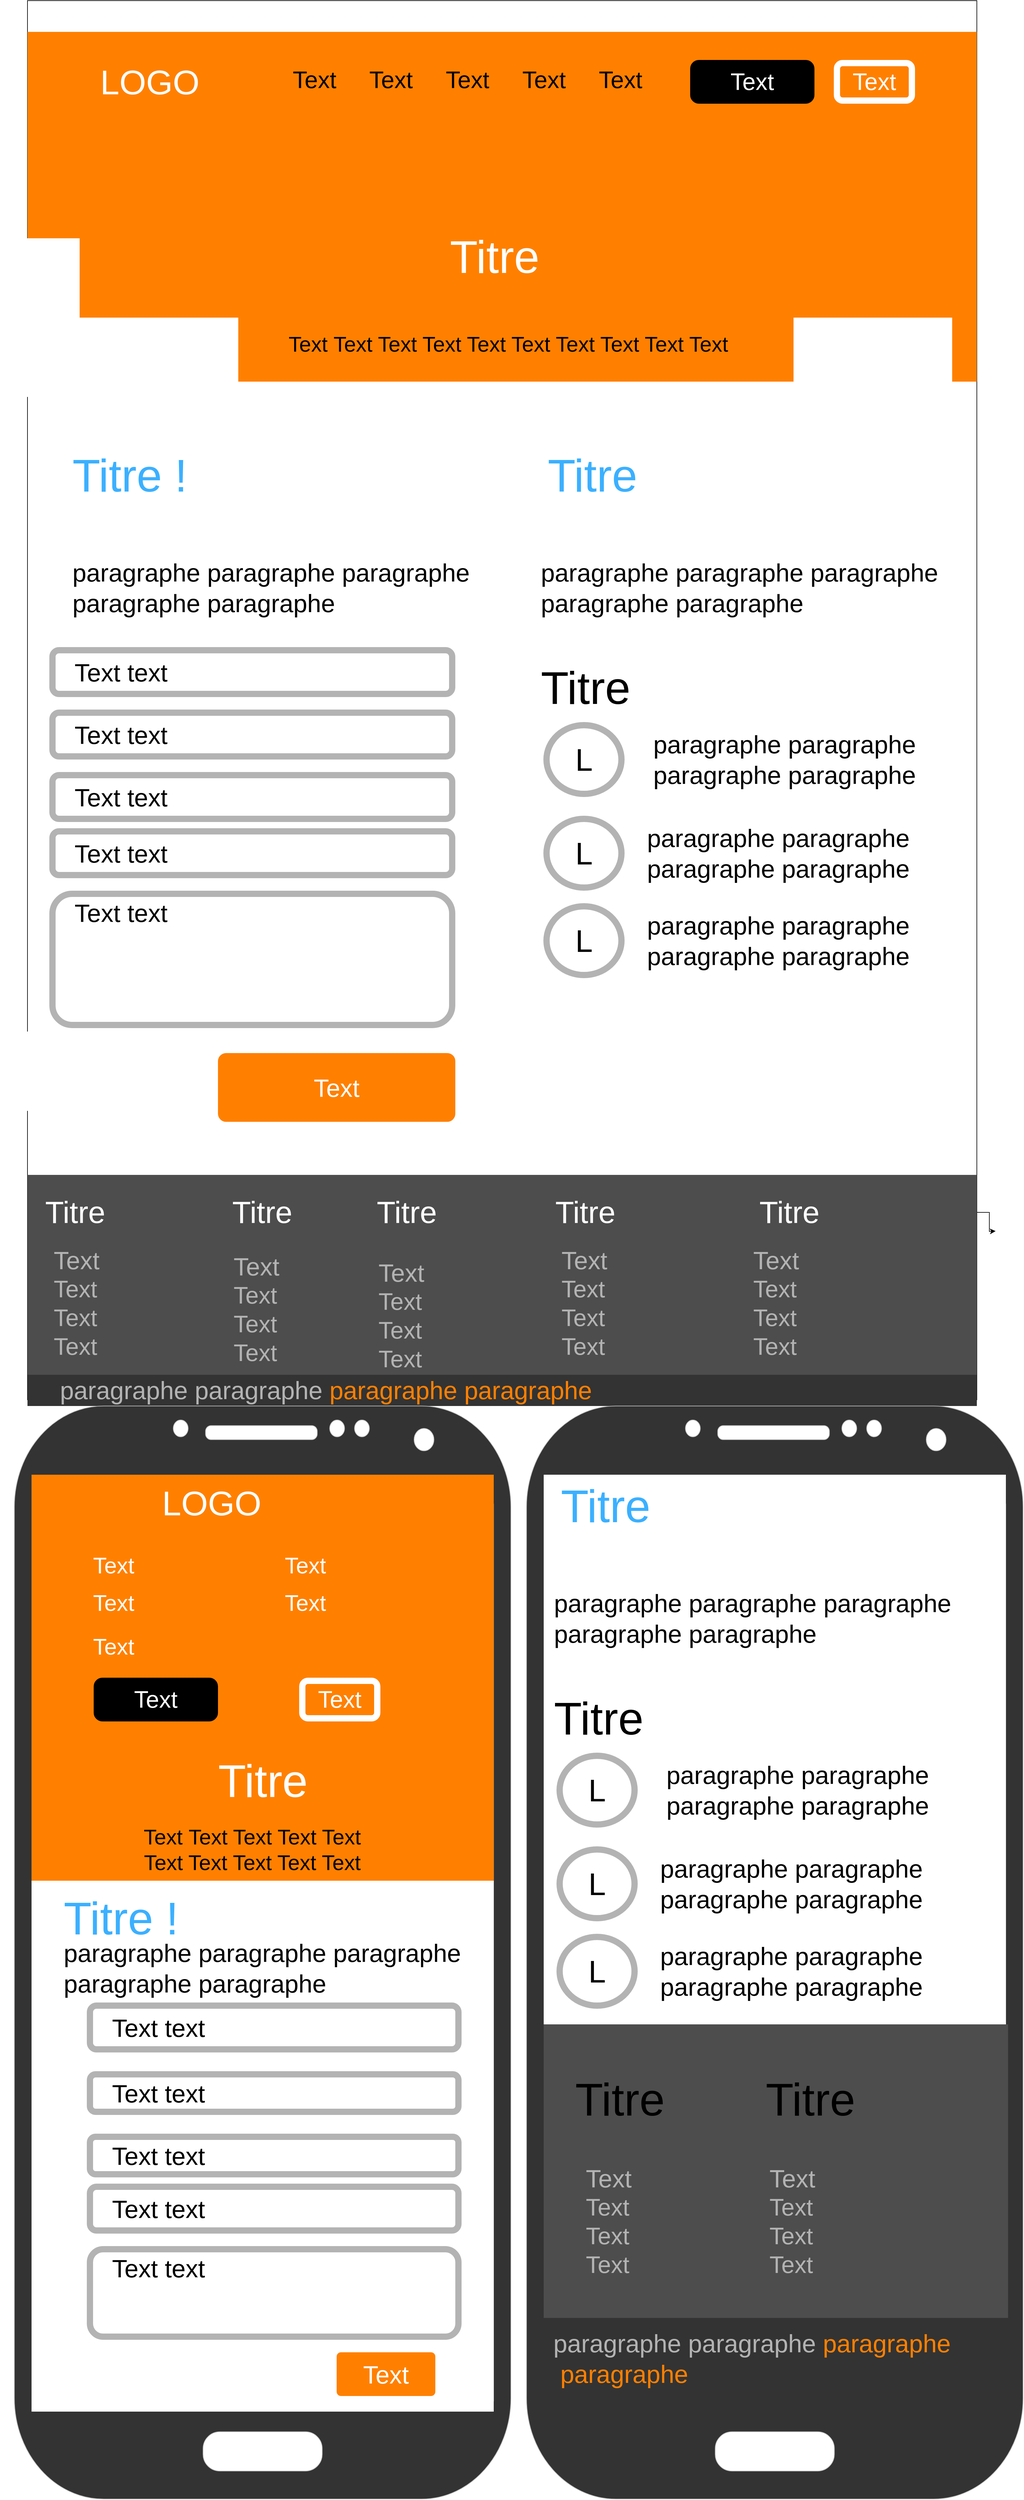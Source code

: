 <mxfile version="15.8.6" type="device"><diagram id="1p4Z7nwjYx07zRofLHNS" name="Page-1"><mxGraphModel dx="2957" dy="1706" grid="1" gridSize="10" guides="1" tooltips="1" connect="1" arrows="1" fold="1" page="1" pageScale="1" pageWidth="827" pageHeight="1169" math="0" shadow="0"><root><mxCell id="0"/><mxCell id="1" parent="0"/><mxCell id="nt0bS5c74JEAEztGAvwy-1" value="" style="rounded=0;whiteSpace=wrap;html=1;fontColor=#FFFFFF;strokeColor=#000000;fillColor=#FFFFFF;labelBorderColor=#00FF00;fontSize=12;" parent="1" vertex="1"><mxGeometry x="60" y="30" width="1520" height="2240" as="geometry"/></mxCell><mxCell id="nt0bS5c74JEAEztGAvwy-2" value="" style="text;html=1;strokeColor=none;fillColor=#FF8000;align=center;verticalAlign=middle;whiteSpace=wrap;rounded=0;fontSize=55;" parent="1" vertex="1"><mxGeometry x="60" y="80" width="1520" height="560" as="geometry"/></mxCell><mxCell id="nt0bS5c74JEAEztGAvwy-3" value="&lt;font&gt;LOGO&lt;/font&gt;" style="rounded=0;whiteSpace=wrap;html=1;fontSize=55;fontColor=#FFFFFF;strokeColor=none;fillColor=#FF8000;labelBorderColor=none;strokeWidth=10;" parent="1" vertex="1"><mxGeometry x="96" y="90" width="320" height="140" as="geometry"/></mxCell><mxCell id="nt0bS5c74JEAEztGAvwy-6" value="&lt;font style=&quot;font-size: 38px;&quot;&gt;&lt;span style=&quot;font-size: 38px;&quot;&gt;&amp;nbsp; &amp;nbsp; &amp;nbsp;Text&amp;nbsp; &amp;nbsp; &amp;nbsp;&lt;/span&gt;Text&amp;nbsp; &amp;nbsp; &amp;nbsp;Text&amp;nbsp; &amp;nbsp; &amp;nbsp;Text&amp;nbsp; &amp;nbsp; &amp;nbsp;Text&amp;nbsp; &amp;nbsp; &amp;nbsp;&lt;/font&gt;" style="text;html=1;strokeColor=none;fillColor=none;align=center;verticalAlign=middle;whiteSpace=wrap;rounded=0;labelBorderColor=none;fontSize=38;fontColor=#000000;" parent="1" vertex="1"><mxGeometry x="426" y="130" width="635" height="100" as="geometry"/></mxCell><mxCell id="nt0bS5c74JEAEztGAvwy-10" value="Text" style="rounded=1;whiteSpace=wrap;html=1;labelBorderColor=none;fontSize=38;fontColor=#FFFFFF;strokeColor=default;strokeWidth=10;fillColor=#000000;gradientColor=none;" parent="1" vertex="1"><mxGeometry x="1126" y="130" width="189" height="60" as="geometry"/></mxCell><mxCell id="nt0bS5c74JEAEztGAvwy-11" value="Text" style="rounded=1;whiteSpace=wrap;html=1;labelBorderColor=none;fontSize=38;fontColor=#FFFFFF;strokeColor=#FFFFFF;strokeWidth=10;fillColor=#FF8000;gradientColor=none;" parent="1" vertex="1"><mxGeometry x="1356" y="130" width="120" height="60" as="geometry"/></mxCell><mxCell id="nt0bS5c74JEAEztGAvwy-12" value="&lt;font style=&quot;font-size: 73px&quot;&gt;Titre&lt;/font&gt;" style="text;html=1;strokeColor=none;fillColor=none;align=center;verticalAlign=middle;whiteSpace=wrap;rounded=0;labelBorderColor=none;fontSize=38;fontColor=#FFFFFF;" parent="1" vertex="1"><mxGeometry x="387.5" y="380" width="840" height="120" as="geometry"/></mxCell><mxCell id="nt0bS5c74JEAEztGAvwy-13" value="&lt;span&gt;Text&amp;nbsp;&lt;/span&gt;Text Text Text Text Text Text Text Text Text" style="text;html=1;strokeColor=none;fillColor=none;align=center;verticalAlign=middle;whiteSpace=wrap;rounded=0;labelBorderColor=none;fontSize=34;fontColor=#000000;" parent="1" vertex="1"><mxGeometry x="410" y="520" width="840" height="120" as="geometry"/></mxCell><mxCell id="nt0bS5c74JEAEztGAvwy-15" value="&lt;font style=&quot;font-size: 73px&quot;&gt;Titre !&lt;/font&gt;" style="text;html=1;strokeColor=none;fillColor=none;align=left;verticalAlign=middle;whiteSpace=wrap;rounded=0;labelBorderColor=none;fontSize=38;fontColor=#3BB0FF;" parent="1" vertex="1"><mxGeometry x="130" y="730" width="700" height="120" as="geometry"/></mxCell><mxCell id="nt0bS5c74JEAEztGAvwy-17" value="&lt;font style=&quot;font-size: 73px&quot;&gt;Titre&lt;/font&gt;" style="text;html=1;strokeColor=none;fillColor=none;align=left;verticalAlign=middle;whiteSpace=wrap;rounded=0;labelBorderColor=none;fontSize=38;fontColor=#3BB0FF;" parent="1" vertex="1"><mxGeometry x="891" y="730" width="700" height="120" as="geometry"/></mxCell><mxCell id="nt0bS5c74JEAEztGAvwy-18" value="&lt;font style=&quot;font-size: 40px&quot;&gt;paragraphe&amp;nbsp;paragraphe&amp;nbsp;paragraphe&amp;nbsp;&lt;br&gt;paragraphe&amp;nbsp;paragraphe&lt;/font&gt;" style="text;html=1;strokeColor=none;fillColor=none;align=left;verticalAlign=middle;whiteSpace=wrap;rounded=0;labelBorderColor=none;fontSize=38;fontColor=default;" parent="1" vertex="1"><mxGeometry x="130" y="870" width="700" height="200" as="geometry"/></mxCell><mxCell id="nt0bS5c74JEAEztGAvwy-19" value="&lt;font style=&quot;font-size: 40px&quot;&gt;paragraphe&amp;nbsp;paragraphe&amp;nbsp;paragraphe&amp;nbsp;&lt;br&gt;paragraphe&amp;nbsp;paragraphe&lt;/font&gt;" style="text;html=1;strokeColor=none;fillColor=none;align=left;verticalAlign=middle;whiteSpace=wrap;rounded=0;labelBorderColor=none;fontSize=38;fontColor=default;" parent="1" vertex="1"><mxGeometry x="880" y="870" width="700" height="200" as="geometry"/></mxCell><mxCell id="nt0bS5c74JEAEztGAvwy-20" value="&lt;font color=&quot;#ffffff&quot;&gt;Text&lt;/font&gt;" style="rounded=1;whiteSpace=wrap;html=1;labelBorderColor=none;fontSize=40;fontColor=default;strokeColor=#FFFFFF;strokeWidth=10;fillColor=#FF8000;gradientColor=none;" parent="1" vertex="1"><mxGeometry x="360" y="1710" width="390" height="120" as="geometry"/></mxCell><mxCell id="nt0bS5c74JEAEztGAvwy-21" value="&amp;nbsp; &amp;nbsp;Text text" style="rounded=1;whiteSpace=wrap;html=1;labelBorderColor=none;fontSize=40;fontColor=default;strokeColor=#B3B3B3;strokeWidth=10;fillColor=#FFFFFF;gradientColor=none;align=left;" parent="1" vertex="1"><mxGeometry x="100" y="1070" width="640" height="70" as="geometry"/></mxCell><mxCell id="nt0bS5c74JEAEztGAvwy-22" value="&amp;nbsp; &amp;nbsp;Text text" style="rounded=1;whiteSpace=wrap;html=1;labelBorderColor=none;fontSize=40;fontColor=default;strokeColor=#B3B3B3;strokeWidth=10;fillColor=#FFFFFF;gradientColor=none;align=left;" parent="1" vertex="1"><mxGeometry x="100" y="1170" width="640" height="70" as="geometry"/></mxCell><mxCell id="nt0bS5c74JEAEztGAvwy-23" value="&amp;nbsp; &amp;nbsp;Text text" style="rounded=1;whiteSpace=wrap;html=1;labelBorderColor=none;fontSize=40;fontColor=default;strokeColor=#B3B3B3;strokeWidth=10;fillColor=#FFFFFF;gradientColor=none;align=left;" parent="1" vertex="1"><mxGeometry x="100" y="1270" width="640" height="70" as="geometry"/></mxCell><mxCell id="nt0bS5c74JEAEztGAvwy-24" value="&amp;nbsp; &amp;nbsp;Text text" style="rounded=1;whiteSpace=wrap;html=1;labelBorderColor=none;fontSize=40;fontColor=default;strokeColor=#B3B3B3;strokeWidth=10;fillColor=#FFFFFF;gradientColor=none;align=left;" parent="1" vertex="1"><mxGeometry x="100" y="1360" width="640" height="70" as="geometry"/></mxCell><mxCell id="nt0bS5c74JEAEztGAvwy-25" value="&amp;nbsp; &amp;nbsp;Text text" style="rounded=1;whiteSpace=wrap;html=1;labelBorderColor=none;fontSize=40;fontColor=default;strokeColor=#B3B3B3;strokeWidth=10;fillColor=#FFFFFF;gradientColor=none;align=left;horizontal=1;verticalAlign=top;" parent="1" vertex="1"><mxGeometry x="100" y="1460" width="640" height="210" as="geometry"/></mxCell><mxCell id="nt0bS5c74JEAEztGAvwy-26" value="&lt;font style=&quot;font-size: 73px&quot; color=&quot;#000000&quot;&gt;Titre&lt;/font&gt;" style="text;html=1;strokeColor=none;fillColor=none;align=left;verticalAlign=middle;whiteSpace=wrap;rounded=0;labelBorderColor=none;fontSize=38;fontColor=#3BB0FF;" parent="1" vertex="1"><mxGeometry x="880" y="1070" width="700" height="120" as="geometry"/></mxCell><mxCell id="nt0bS5c74JEAEztGAvwy-27" value="&lt;font style=&quot;font-size: 50px&quot;&gt;L&lt;/font&gt;" style="ellipse;whiteSpace=wrap;html=1;labelBorderColor=none;fontSize=40;fontColor=#000000;strokeColor=#B3B3B3;strokeWidth=10;fillColor=#FFFFFF;gradientColor=none;" parent="1" vertex="1"><mxGeometry x="891" y="1190" width="120" height="110" as="geometry"/></mxCell><mxCell id="nt0bS5c74JEAEztGAvwy-29" value="&lt;font style=&quot;font-size: 50px&quot;&gt;L&lt;/font&gt;" style="ellipse;whiteSpace=wrap;html=1;labelBorderColor=none;fontSize=40;fontColor=#000000;strokeColor=#B3B3B3;strokeWidth=10;fillColor=#FFFFFF;gradientColor=none;" parent="1" vertex="1"><mxGeometry x="891" y="1340" width="120" height="110" as="geometry"/></mxCell><mxCell id="nt0bS5c74JEAEztGAvwy-30" value="&lt;font style=&quot;font-size: 50px&quot;&gt;L&lt;/font&gt;" style="ellipse;whiteSpace=wrap;html=1;labelBorderColor=none;fontSize=40;fontColor=#000000;strokeColor=#B3B3B3;strokeWidth=10;fillColor=#FFFFFF;gradientColor=none;" parent="1" vertex="1"><mxGeometry x="891" y="1480" width="120" height="110" as="geometry"/></mxCell><mxCell id="nt0bS5c74JEAEztGAvwy-31" value="&lt;font style=&quot;font-size: 40px&quot;&gt;paragraphe&amp;nbsp;paragraphe&amp;nbsp;&lt;br&gt;paragraphe&amp;nbsp;paragraphe&lt;/font&gt;" style="text;html=1;strokeColor=none;fillColor=none;align=left;verticalAlign=middle;whiteSpace=wrap;rounded=0;labelBorderColor=none;fontSize=38;fontColor=default;" parent="1" vertex="1"><mxGeometry x="1060" y="1192.5" width="509" height="105" as="geometry"/></mxCell><mxCell id="nt0bS5c74JEAEztGAvwy-32" value="&lt;font style=&quot;font-size: 40px&quot;&gt;paragraphe&amp;nbsp;paragraphe&amp;nbsp;&lt;br&gt;paragraphe&amp;nbsp;paragraphe&lt;/font&gt;" style="text;html=1;strokeColor=none;fillColor=none;align=left;verticalAlign=middle;whiteSpace=wrap;rounded=0;labelBorderColor=none;fontSize=38;fontColor=default;" parent="1" vertex="1"><mxGeometry x="1050" y="1342.5" width="509" height="105" as="geometry"/></mxCell><mxCell id="nt0bS5c74JEAEztGAvwy-33" value="&lt;font style=&quot;font-size: 40px&quot;&gt;paragraphe&amp;nbsp;paragraphe&amp;nbsp;&lt;br&gt;paragraphe&amp;nbsp;paragraphe&lt;/font&gt;" style="text;html=1;strokeColor=none;fillColor=none;align=left;verticalAlign=middle;whiteSpace=wrap;rounded=0;labelBorderColor=none;fontSize=38;fontColor=default;" parent="1" vertex="1"><mxGeometry x="1050" y="1482.5" width="509" height="105" as="geometry"/></mxCell><mxCell id="nt0bS5c74JEAEztGAvwy-34" value="" style="rounded=0;whiteSpace=wrap;html=1;labelBorderColor=none;fontSize=50;fontColor=#000000;strokeColor=none;strokeWidth=10;fillColor=#4D4D4D;gradientColor=none;" parent="1" vertex="1"><mxGeometry x="60" y="1910" width="1520" height="360" as="geometry"/></mxCell><mxCell id="nt0bS5c74JEAEztGAvwy-35" value="" style="rounded=0;whiteSpace=wrap;html=1;labelBorderColor=none;fontSize=50;fontColor=#000000;strokeColor=none;strokeWidth=10;fillColor=#333333;gradientColor=none;" parent="1" vertex="1"><mxGeometry x="60" y="2230" width="1520" height="50" as="geometry"/></mxCell><mxCell id="nt0bS5c74JEAEztGAvwy-37" style="edgeStyle=orthogonalEdgeStyle;rounded=0;orthogonalLoop=1;jettySize=auto;html=1;fontSize=49;fontColor=#FFFFFF;" parent="1" source="nt0bS5c74JEAEztGAvwy-36" edge="1"><mxGeometry relative="1" as="geometry"><mxPoint x="1610" y="2000" as="targetPoint"/></mxGeometry></mxCell><mxCell id="nt0bS5c74JEAEztGAvwy-36" value="&lt;font style=&quot;font-size: 49px&quot;&gt;&amp;nbsp; Titre&amp;nbsp; &amp;nbsp; &amp;nbsp; &amp;nbsp; &amp;nbsp; &amp;nbsp; &amp;nbsp;&lt;/font&gt;&lt;span style=&quot;font-size: 49px&quot;&gt;&amp;nbsp; Titre&amp;nbsp; &amp;nbsp; &amp;nbsp; &amp;nbsp;&amp;nbsp;&lt;/span&gt;&lt;span style=&quot;font-size: 49px&quot;&gt;&amp;nbsp; Titre&amp;nbsp; &amp;nbsp; &amp;nbsp; &amp;nbsp; &amp;nbsp; &amp;nbsp;&amp;nbsp;&lt;/span&gt;&lt;span style=&quot;font-size: 49px&quot;&gt;&amp;nbsp; Titre&amp;nbsp; &amp;nbsp; &amp;nbsp; &amp;nbsp; &amp;nbsp; &amp;nbsp; &amp;nbsp; &amp;nbsp;&lt;/span&gt;&lt;span style=&quot;font-size: 49px&quot;&gt;&amp;nbsp; Titre&amp;nbsp;&lt;/span&gt;" style="text;html=1;strokeColor=none;fillColor=none;align=left;verticalAlign=middle;whiteSpace=wrap;rounded=0;labelBorderColor=none;fontSize=38;fontColor=#FFFFFF;" parent="1" vertex="1"><mxGeometry x="60" y="1910" width="1520" height="120" as="geometry"/></mxCell><mxCell id="nt0bS5c74JEAEztGAvwy-38" value="&lt;span style=&quot;font-size: 40px&quot;&gt;Text&lt;br&gt;&lt;/span&gt;Text&lt;br&gt;Text&lt;br&gt;Text" style="text;html=1;strokeColor=none;fillColor=none;align=left;verticalAlign=middle;whiteSpace=wrap;rounded=0;labelBorderColor=none;fontSize=38;fontColor=#B3B3B3;" parent="1" vertex="1"><mxGeometry x="100" y="2000" width="98" height="230" as="geometry"/></mxCell><mxCell id="nt0bS5c74JEAEztGAvwy-39" value="&lt;span style=&quot;font-size: 40px&quot;&gt;Text&lt;br&gt;&lt;/span&gt;Text&lt;br&gt;Text&lt;br&gt;Text" style="text;html=1;strokeColor=none;fillColor=none;align=left;verticalAlign=middle;whiteSpace=wrap;rounded=0;labelBorderColor=none;fontSize=38;fontColor=#B3B3B3;" parent="1" vertex="1"><mxGeometry x="387.5" y="2010" width="98" height="230" as="geometry"/></mxCell><mxCell id="nt0bS5c74JEAEztGAvwy-40" value="&lt;span style=&quot;font-size: 40px&quot;&gt;Text&lt;br&gt;&lt;/span&gt;Text&lt;br&gt;Text&lt;br&gt;Text" style="text;html=1;strokeColor=none;fillColor=none;align=left;verticalAlign=middle;whiteSpace=wrap;rounded=0;labelBorderColor=none;fontSize=38;fontColor=#B3B3B3;" parent="1" vertex="1"><mxGeometry x="620" y="2020" width="98" height="230" as="geometry"/></mxCell><mxCell id="nt0bS5c74JEAEztGAvwy-41" value="&lt;span style=&quot;font-size: 40px&quot;&gt;Text&lt;br&gt;&lt;/span&gt;Text&lt;br&gt;Text&lt;br&gt;Text" style="text;html=1;strokeColor=none;fillColor=none;align=left;verticalAlign=middle;whiteSpace=wrap;rounded=0;labelBorderColor=none;fontSize=38;fontColor=#B3B3B3;" parent="1" vertex="1"><mxGeometry x="913" y="2000" width="98" height="230" as="geometry"/></mxCell><mxCell id="nt0bS5c74JEAEztGAvwy-42" value="&lt;span style=&quot;font-size: 40px&quot;&gt;Text&lt;br&gt;&lt;/span&gt;Text&lt;br&gt;Text&lt;br&gt;Text" style="text;html=1;strokeColor=none;fillColor=none;align=left;verticalAlign=middle;whiteSpace=wrap;rounded=0;labelBorderColor=none;fontSize=38;fontColor=#B3B3B3;" parent="1" vertex="1"><mxGeometry x="1220" y="2000" width="98" height="230" as="geometry"/></mxCell><mxCell id="nt0bS5c74JEAEztGAvwy-43" value="&lt;font style=&quot;font-size: 40px&quot;&gt;&lt;font color=&quot;#b3b3b3&quot;&gt;paragraphe&amp;nbsp;paragraphe&lt;/font&gt;&amp;nbsp;&lt;font color=&quot;#ff8000&quot;&gt;paragraphe&amp;nbsp;paragraphe&lt;/font&gt;&lt;/font&gt;" style="text;html=1;strokeColor=none;fillColor=none;align=left;verticalAlign=middle;whiteSpace=wrap;rounded=0;labelBorderColor=none;fontSize=38;fontColor=default;" parent="1" vertex="1"><mxGeometry x="110" y="2202.5" width="1102.5" height="105" as="geometry"/></mxCell><mxCell id="nt0bS5c74JEAEztGAvwy-45" value="" style="verticalLabelPosition=bottom;verticalAlign=top;html=1;shadow=0;dashed=0;strokeWidth=1;shape=mxgraph.android.phone2;strokeColor=#c0c0c0;labelBorderColor=none;fontSize=49;fontColor=#FFFFFF;fillColor=#333333;gradientColor=none;" parent="1" vertex="1"><mxGeometry x="39" y="2280" width="795" height="1750" as="geometry"/></mxCell><mxCell id="nt0bS5c74JEAEztGAvwy-47" value="" style="rounded=0;whiteSpace=wrap;html=1;labelBorderColor=none;fontSize=49;fontColor=#FFFFFF;strokeColor=none;strokeWidth=10;fillColor=#FF8000;gradientColor=none;" parent="1" vertex="1"><mxGeometry x="66.5" y="2390" width="740" height="650" as="geometry"/></mxCell><mxCell id="lpDMyq05-AKxIlpuX00--1" value="" style="verticalLabelPosition=bottom;verticalAlign=top;html=1;shadow=0;dashed=0;strokeWidth=1;shape=mxgraph.android.phone2;strokeColor=#c0c0c0;labelBorderColor=none;fontSize=49;fontColor=#FFFFFF;fillColor=#333333;gradientColor=none;" vertex="1" parent="1"><mxGeometry x="859" y="2280" width="795" height="1750" as="geometry"/></mxCell><mxCell id="lpDMyq05-AKxIlpuX00--2" value="&lt;font&gt;LOGO&lt;/font&gt;" style="rounded=0;whiteSpace=wrap;html=1;fontSize=55;fontColor=#FFFFFF;strokeColor=none;fillColor=#FF8000;labelBorderColor=none;strokeWidth=10;" vertex="1" parent="1"><mxGeometry x="260" y="2390" width="190" height="90" as="geometry"/></mxCell><mxCell id="lpDMyq05-AKxIlpuX00--4" value="&lt;font style=&quot;font-size: 36px&quot;&gt;Text&lt;/font&gt;" style="text;html=1;strokeColor=none;fillColor=none;align=center;verticalAlign=middle;whiteSpace=wrap;rounded=0;fontColor=#FFFFFF;" vertex="1" parent="1"><mxGeometry x="350" y="2480" width="310" height="110" as="geometry"/></mxCell><mxCell id="lpDMyq05-AKxIlpuX00--5" value="&lt;font style=&quot;font-size: 36px&quot;&gt;Text&lt;/font&gt;" style="text;html=1;strokeColor=none;fillColor=none;align=center;verticalAlign=middle;whiteSpace=wrap;rounded=0;fontColor=#FFFFFF;" vertex="1" parent="1"><mxGeometry x="350" y="2540" width="310" height="110" as="geometry"/></mxCell><mxCell id="lpDMyq05-AKxIlpuX00--6" value="&lt;font style=&quot;font-size: 36px&quot;&gt;Text&lt;/font&gt;" style="text;html=1;strokeColor=none;fillColor=none;align=center;verticalAlign=middle;whiteSpace=wrap;rounded=0;fontColor=#FFFFFF;" vertex="1" parent="1"><mxGeometry x="116" y="2480" width="164" height="110" as="geometry"/></mxCell><mxCell id="lpDMyq05-AKxIlpuX00--7" value="&lt;font style=&quot;font-size: 36px&quot;&gt;Text&lt;/font&gt;" style="text;html=1;strokeColor=none;fillColor=none;align=center;verticalAlign=middle;whiteSpace=wrap;rounded=0;labelBackgroundColor=none;fontColor=#FFFFFF;" vertex="1" parent="1"><mxGeometry x="116" y="2540" width="164" height="110" as="geometry"/></mxCell><mxCell id="lpDMyq05-AKxIlpuX00--8" value="&lt;font style=&quot;font-size: 36px&quot;&gt;Text&lt;/font&gt;" style="text;html=1;strokeColor=none;fillColor=none;align=center;verticalAlign=middle;whiteSpace=wrap;rounded=0;labelBackgroundColor=none;fontColor=#FFFFFF;" vertex="1" parent="1"><mxGeometry x="116" y="2610" width="164" height="110" as="geometry"/></mxCell><mxCell id="lpDMyq05-AKxIlpuX00--9" value="Text" style="rounded=1;whiteSpace=wrap;html=1;labelBorderColor=none;fontSize=38;fontColor=#FFFFFF;strokeColor=default;strokeWidth=10;fillColor=#000000;gradientColor=none;" vertex="1" parent="1"><mxGeometry x="171" y="2720" width="189" height="60" as="geometry"/></mxCell><mxCell id="lpDMyq05-AKxIlpuX00--10" value="Text" style="rounded=1;whiteSpace=wrap;html=1;labelBorderColor=none;fontSize=38;fontColor=#FFFFFF;strokeColor=#FFFFFF;strokeWidth=10;fillColor=#FF8000;gradientColor=none;" vertex="1" parent="1"><mxGeometry x="500" y="2720" width="120" height="60" as="geometry"/></mxCell><mxCell id="lpDMyq05-AKxIlpuX00--11" value="&lt;font style=&quot;font-size: 73px&quot;&gt;Titre&lt;/font&gt;" style="text;html=1;strokeColor=none;fillColor=none;align=center;verticalAlign=middle;whiteSpace=wrap;rounded=0;labelBorderColor=none;fontSize=38;fontColor=#FFFFFF;" vertex="1" parent="1"><mxGeometry x="16.5" y="2820" width="840" height="120" as="geometry"/></mxCell><mxCell id="lpDMyq05-AKxIlpuX00--12" value="&lt;span&gt;Text&amp;nbsp;&lt;/span&gt;Text Text Text Text Text Text Text Text Text" style="text;html=1;strokeColor=none;fillColor=none;align=center;verticalAlign=middle;whiteSpace=wrap;rounded=0;labelBorderColor=none;fontSize=34;fontColor=#000000;" vertex="1" parent="1"><mxGeometry x="215" y="2930" width="410" height="120" as="geometry"/></mxCell><mxCell id="lpDMyq05-AKxIlpuX00--13" value="" style="rounded=0;whiteSpace=wrap;html=1;labelBorderColor=none;fontSize=49;fontColor=#FFFFFF;strokeColor=none;strokeWidth=10;fillColor=#FFFFFF;gradientColor=none;" vertex="1" parent="1"><mxGeometry x="66.5" y="3040" width="740" height="850" as="geometry"/></mxCell><mxCell id="lpDMyq05-AKxIlpuX00--14" value="&lt;font style=&quot;font-size: 73px&quot;&gt;Titre !&lt;/font&gt;" style="text;html=1;strokeColor=none;fillColor=none;align=left;verticalAlign=middle;whiteSpace=wrap;rounded=0;labelBorderColor=none;fontSize=38;fontColor=#3BB0FF;" vertex="1" parent="1"><mxGeometry x="116" y="3040" width="684" height="120" as="geometry"/></mxCell><mxCell id="lpDMyq05-AKxIlpuX00--15" value="&lt;font style=&quot;font-size: 40px&quot;&gt;paragraphe&amp;nbsp;paragraphe&amp;nbsp;paragraphe&amp;nbsp;&lt;br&gt;paragraphe&amp;nbsp;paragraphe&lt;/font&gt;" style="text;html=1;strokeColor=none;fillColor=none;align=left;verticalAlign=middle;whiteSpace=wrap;rounded=0;labelBorderColor=none;fontSize=38;fontColor=default;" vertex="1" parent="1"><mxGeometry x="116" y="3080" width="700" height="200" as="geometry"/></mxCell><mxCell id="lpDMyq05-AKxIlpuX00--16" value="&amp;nbsp; &amp;nbsp;Text text" style="rounded=1;whiteSpace=wrap;html=1;labelBorderColor=none;fontSize=40;fontColor=default;strokeColor=#B3B3B3;strokeWidth=10;fillColor=#FFFFFF;gradientColor=none;align=left;" vertex="1" parent="1"><mxGeometry x="160" y="3240" width="590" height="70" as="geometry"/></mxCell><mxCell id="lpDMyq05-AKxIlpuX00--17" value="&amp;nbsp; &amp;nbsp;Text text" style="rounded=1;whiteSpace=wrap;html=1;labelBorderColor=none;fontSize=40;fontColor=default;strokeColor=#B3B3B3;strokeWidth=10;fillColor=#FFFFFF;gradientColor=none;align=left;" vertex="1" parent="1"><mxGeometry x="160" y="3350" width="590" height="60" as="geometry"/></mxCell><mxCell id="lpDMyq05-AKxIlpuX00--18" value="&amp;nbsp; &amp;nbsp;Text text" style="rounded=1;whiteSpace=wrap;html=1;labelBorderColor=none;fontSize=40;fontColor=default;strokeColor=#B3B3B3;strokeWidth=10;fillColor=#FFFFFF;gradientColor=none;align=left;" vertex="1" parent="1"><mxGeometry x="160" y="3450" width="590" height="60" as="geometry"/></mxCell><mxCell id="lpDMyq05-AKxIlpuX00--19" value="&amp;nbsp; &amp;nbsp;Text text" style="rounded=1;whiteSpace=wrap;html=1;labelBorderColor=none;fontSize=40;fontColor=default;strokeColor=#B3B3B3;strokeWidth=10;fillColor=#FFFFFF;gradientColor=none;align=left;" vertex="1" parent="1"><mxGeometry x="160" y="3530" width="590" height="70" as="geometry"/></mxCell><mxCell id="lpDMyq05-AKxIlpuX00--20" value="&amp;nbsp; &amp;nbsp;Text text" style="rounded=1;whiteSpace=wrap;html=1;labelBorderColor=none;fontSize=40;fontColor=default;strokeColor=#B3B3B3;strokeWidth=10;fillColor=#FFFFFF;gradientColor=none;align=left;horizontal=1;verticalAlign=top;" vertex="1" parent="1"><mxGeometry x="160" y="3630" width="590" height="140" as="geometry"/></mxCell><mxCell id="lpDMyq05-AKxIlpuX00--21" value="&lt;font color=&quot;#ffffff&quot;&gt;Text&lt;/font&gt;" style="rounded=1;whiteSpace=wrap;html=1;labelBorderColor=none;fontSize=40;fontColor=default;strokeColor=#FFFFFF;strokeWidth=10;fillColor=#FF8000;gradientColor=none;" vertex="1" parent="1"><mxGeometry x="550" y="3790" width="168" height="80" as="geometry"/></mxCell><mxCell id="lpDMyq05-AKxIlpuX00--41" value="" style="rounded=0;whiteSpace=wrap;html=1;labelBorderColor=none;fontSize=49;fontColor=#FFFFFF;strokeColor=none;strokeWidth=10;fillColor=#FFFFFF;gradientColor=none;" vertex="1" parent="1"><mxGeometry x="886.5" y="2390" width="740" height="1040" as="geometry"/></mxCell><mxCell id="lpDMyq05-AKxIlpuX00--42" value="&lt;font style=&quot;font-size: 73px&quot;&gt;Titre&lt;/font&gt;" style="text;html=1;strokeColor=none;fillColor=none;align=left;verticalAlign=middle;whiteSpace=wrap;rounded=0;labelBorderColor=none;fontSize=38;fontColor=#3BB0FF;" vertex="1" parent="1"><mxGeometry x="912" y="2380" width="700" height="120" as="geometry"/></mxCell><mxCell id="lpDMyq05-AKxIlpuX00--43" value="&lt;font style=&quot;font-size: 40px&quot;&gt;paragraphe&amp;nbsp;paragraphe&amp;nbsp;paragraphe&amp;nbsp;&lt;br&gt;paragraphe&amp;nbsp;paragraphe&lt;/font&gt;" style="text;html=1;strokeColor=none;fillColor=none;align=left;verticalAlign=middle;whiteSpace=wrap;rounded=0;labelBorderColor=none;fontSize=38;fontColor=default;" vertex="1" parent="1"><mxGeometry x="901" y="2520" width="700" height="200" as="geometry"/></mxCell><mxCell id="lpDMyq05-AKxIlpuX00--44" value="&lt;font style=&quot;font-size: 73px&quot; color=&quot;#000000&quot;&gt;Titre&lt;/font&gt;" style="text;html=1;strokeColor=none;fillColor=none;align=left;verticalAlign=middle;whiteSpace=wrap;rounded=0;labelBorderColor=none;fontSize=38;fontColor=#3BB0FF;" vertex="1" parent="1"><mxGeometry x="901" y="2720" width="700" height="120" as="geometry"/></mxCell><mxCell id="lpDMyq05-AKxIlpuX00--45" value="&lt;font style=&quot;font-size: 50px&quot;&gt;L&lt;/font&gt;" style="ellipse;whiteSpace=wrap;html=1;labelBorderColor=none;fontSize=40;fontColor=#000000;strokeColor=#B3B3B3;strokeWidth=10;fillColor=#FFFFFF;gradientColor=none;" vertex="1" parent="1"><mxGeometry x="912" y="2840" width="120" height="110" as="geometry"/></mxCell><mxCell id="lpDMyq05-AKxIlpuX00--46" value="&lt;font style=&quot;font-size: 50px&quot;&gt;L&lt;/font&gt;" style="ellipse;whiteSpace=wrap;html=1;labelBorderColor=none;fontSize=40;fontColor=#000000;strokeColor=#B3B3B3;strokeWidth=10;fillColor=#FFFFFF;gradientColor=none;" vertex="1" parent="1"><mxGeometry x="912" y="2990" width="120" height="110" as="geometry"/></mxCell><mxCell id="lpDMyq05-AKxIlpuX00--47" value="&lt;font style=&quot;font-size: 50px&quot;&gt;L&lt;/font&gt;" style="ellipse;whiteSpace=wrap;html=1;labelBorderColor=none;fontSize=40;fontColor=#000000;strokeColor=#B3B3B3;strokeWidth=10;fillColor=#FFFFFF;gradientColor=none;" vertex="1" parent="1"><mxGeometry x="912" y="3130" width="120" height="110" as="geometry"/></mxCell><mxCell id="lpDMyq05-AKxIlpuX00--48" value="&lt;font style=&quot;font-size: 40px&quot;&gt;paragraphe&amp;nbsp;paragraphe&amp;nbsp;&lt;br&gt;paragraphe&amp;nbsp;paragraphe&lt;/font&gt;" style="text;html=1;strokeColor=none;fillColor=none;align=left;verticalAlign=middle;whiteSpace=wrap;rounded=0;labelBorderColor=none;fontSize=38;fontColor=default;" vertex="1" parent="1"><mxGeometry x="1081" y="2842.5" width="509" height="105" as="geometry"/></mxCell><mxCell id="lpDMyq05-AKxIlpuX00--49" value="&lt;font style=&quot;font-size: 40px&quot;&gt;paragraphe&amp;nbsp;paragraphe&amp;nbsp;&lt;br&gt;paragraphe&amp;nbsp;paragraphe&lt;/font&gt;" style="text;html=1;strokeColor=none;fillColor=none;align=left;verticalAlign=middle;whiteSpace=wrap;rounded=0;labelBorderColor=none;fontSize=38;fontColor=default;" vertex="1" parent="1"><mxGeometry x="1071" y="2992.5" width="509" height="105" as="geometry"/></mxCell><mxCell id="lpDMyq05-AKxIlpuX00--50" value="&lt;font style=&quot;font-size: 40px&quot;&gt;paragraphe&amp;nbsp;paragraphe&amp;nbsp;&lt;br&gt;paragraphe&amp;nbsp;paragraphe&lt;/font&gt;" style="text;html=1;strokeColor=none;fillColor=none;align=left;verticalAlign=middle;whiteSpace=wrap;rounded=0;labelBorderColor=none;fontSize=38;fontColor=default;" vertex="1" parent="1"><mxGeometry x="1071" y="3132.5" width="509" height="105" as="geometry"/></mxCell><mxCell id="lpDMyq05-AKxIlpuX00--51" value="" style="rounded=0;whiteSpace=wrap;html=1;labelBorderColor=none;fontSize=50;fontColor=#000000;strokeColor=none;strokeWidth=10;fillColor=#4D4D4D;gradientColor=none;" vertex="1" parent="1"><mxGeometry x="886.5" y="3270" width="743.5" height="560" as="geometry"/></mxCell><mxCell id="lpDMyq05-AKxIlpuX00--52" value="" style="rounded=0;whiteSpace=wrap;html=1;labelBorderColor=none;fontSize=50;fontColor=#000000;strokeColor=none;strokeWidth=10;fillColor=#333333;gradientColor=none;" vertex="1" parent="1"><mxGeometry x="882" y="3740" width="760" height="150" as="geometry"/></mxCell><mxCell id="lpDMyq05-AKxIlpuX00--53" value="&lt;font style=&quot;font-size: 40px&quot;&gt;&lt;font color=&quot;#b3b3b3&quot;&gt;paragraphe&amp;nbsp;paragraphe&amp;nbsp;&lt;/font&gt;&lt;font color=&quot;#ff8000&quot;&gt;paragraphe&lt;br&gt;&amp;nbsp;paragraphe&lt;/font&gt;&lt;/font&gt;" style="text;html=1;strokeColor=none;fillColor=none;align=left;verticalAlign=middle;whiteSpace=wrap;rounded=0;labelBorderColor=none;fontSize=38;fontColor=default;" vertex="1" parent="1"><mxGeometry x="900" y="3750" width="659" height="110" as="geometry"/></mxCell><mxCell id="lpDMyq05-AKxIlpuX00--56" value="&lt;span style=&quot;font-size: 40px&quot;&gt;Text&lt;br&gt;&lt;/span&gt;Text&lt;br&gt;Text&lt;br&gt;Text" style="text;html=1;strokeColor=none;fillColor=none;align=left;verticalAlign=middle;whiteSpace=wrap;rounded=0;labelBorderColor=none;fontSize=38;fontColor=#B3B3B3;" vertex="1" parent="1"><mxGeometry x="952" y="3470" width="98" height="230" as="geometry"/></mxCell><mxCell id="lpDMyq05-AKxIlpuX00--57" value="&lt;span style=&quot;font-size: 40px&quot;&gt;Text&lt;br&gt;&lt;/span&gt;Text&lt;br&gt;Text&lt;br&gt;Text" style="text;html=1;strokeColor=none;fillColor=none;align=left;verticalAlign=middle;whiteSpace=wrap;rounded=0;labelBorderColor=none;fontSize=38;fontColor=#B3B3B3;" vertex="1" parent="1"><mxGeometry x="1246" y="3470" width="98" height="230" as="geometry"/></mxCell><mxCell id="lpDMyq05-AKxIlpuX00--58" value="&lt;font style=&quot;font-size: 73px&quot; color=&quot;#000000&quot;&gt;Titre&lt;/font&gt;" style="text;html=1;strokeColor=none;fillColor=none;align=left;verticalAlign=middle;whiteSpace=wrap;rounded=0;labelBorderColor=none;fontSize=38;fontColor=#3BB0FF;" vertex="1" parent="1"><mxGeometry x="935" y="3330" width="191" height="120" as="geometry"/></mxCell><mxCell id="lpDMyq05-AKxIlpuX00--59" value="&lt;font style=&quot;font-size: 73px&quot; color=&quot;#000000&quot;&gt;Titre&lt;/font&gt;" style="text;html=1;strokeColor=none;fillColor=none;align=left;verticalAlign=middle;whiteSpace=wrap;rounded=0;labelBorderColor=none;fontSize=38;fontColor=#3BB0FF;" vertex="1" parent="1"><mxGeometry x="1240" y="3330" width="191" height="120" as="geometry"/></mxCell></root></mxGraphModel></diagram></mxfile>